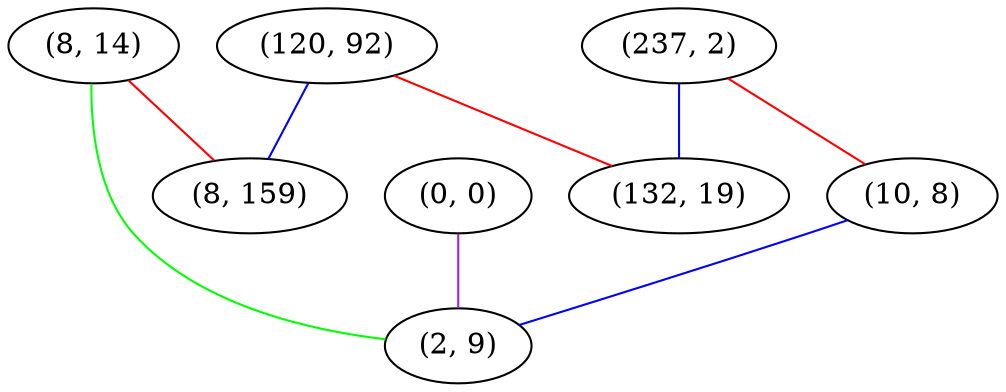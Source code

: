 graph "" {
"(8, 14)";
"(0, 0)";
"(237, 2)";
"(10, 8)";
"(2, 9)";
"(120, 92)";
"(8, 159)";
"(132, 19)";
"(8, 14)" -- "(8, 159)"  [color=red, key=0, weight=1];
"(8, 14)" -- "(2, 9)"  [color=green, key=0, weight=2];
"(0, 0)" -- "(2, 9)"  [color=purple, key=0, weight=4];
"(237, 2)" -- "(10, 8)"  [color=red, key=0, weight=1];
"(237, 2)" -- "(132, 19)"  [color=blue, key=0, weight=3];
"(10, 8)" -- "(2, 9)"  [color=blue, key=0, weight=3];
"(120, 92)" -- "(8, 159)"  [color=blue, key=0, weight=3];
"(120, 92)" -- "(132, 19)"  [color=red, key=0, weight=1];
}
